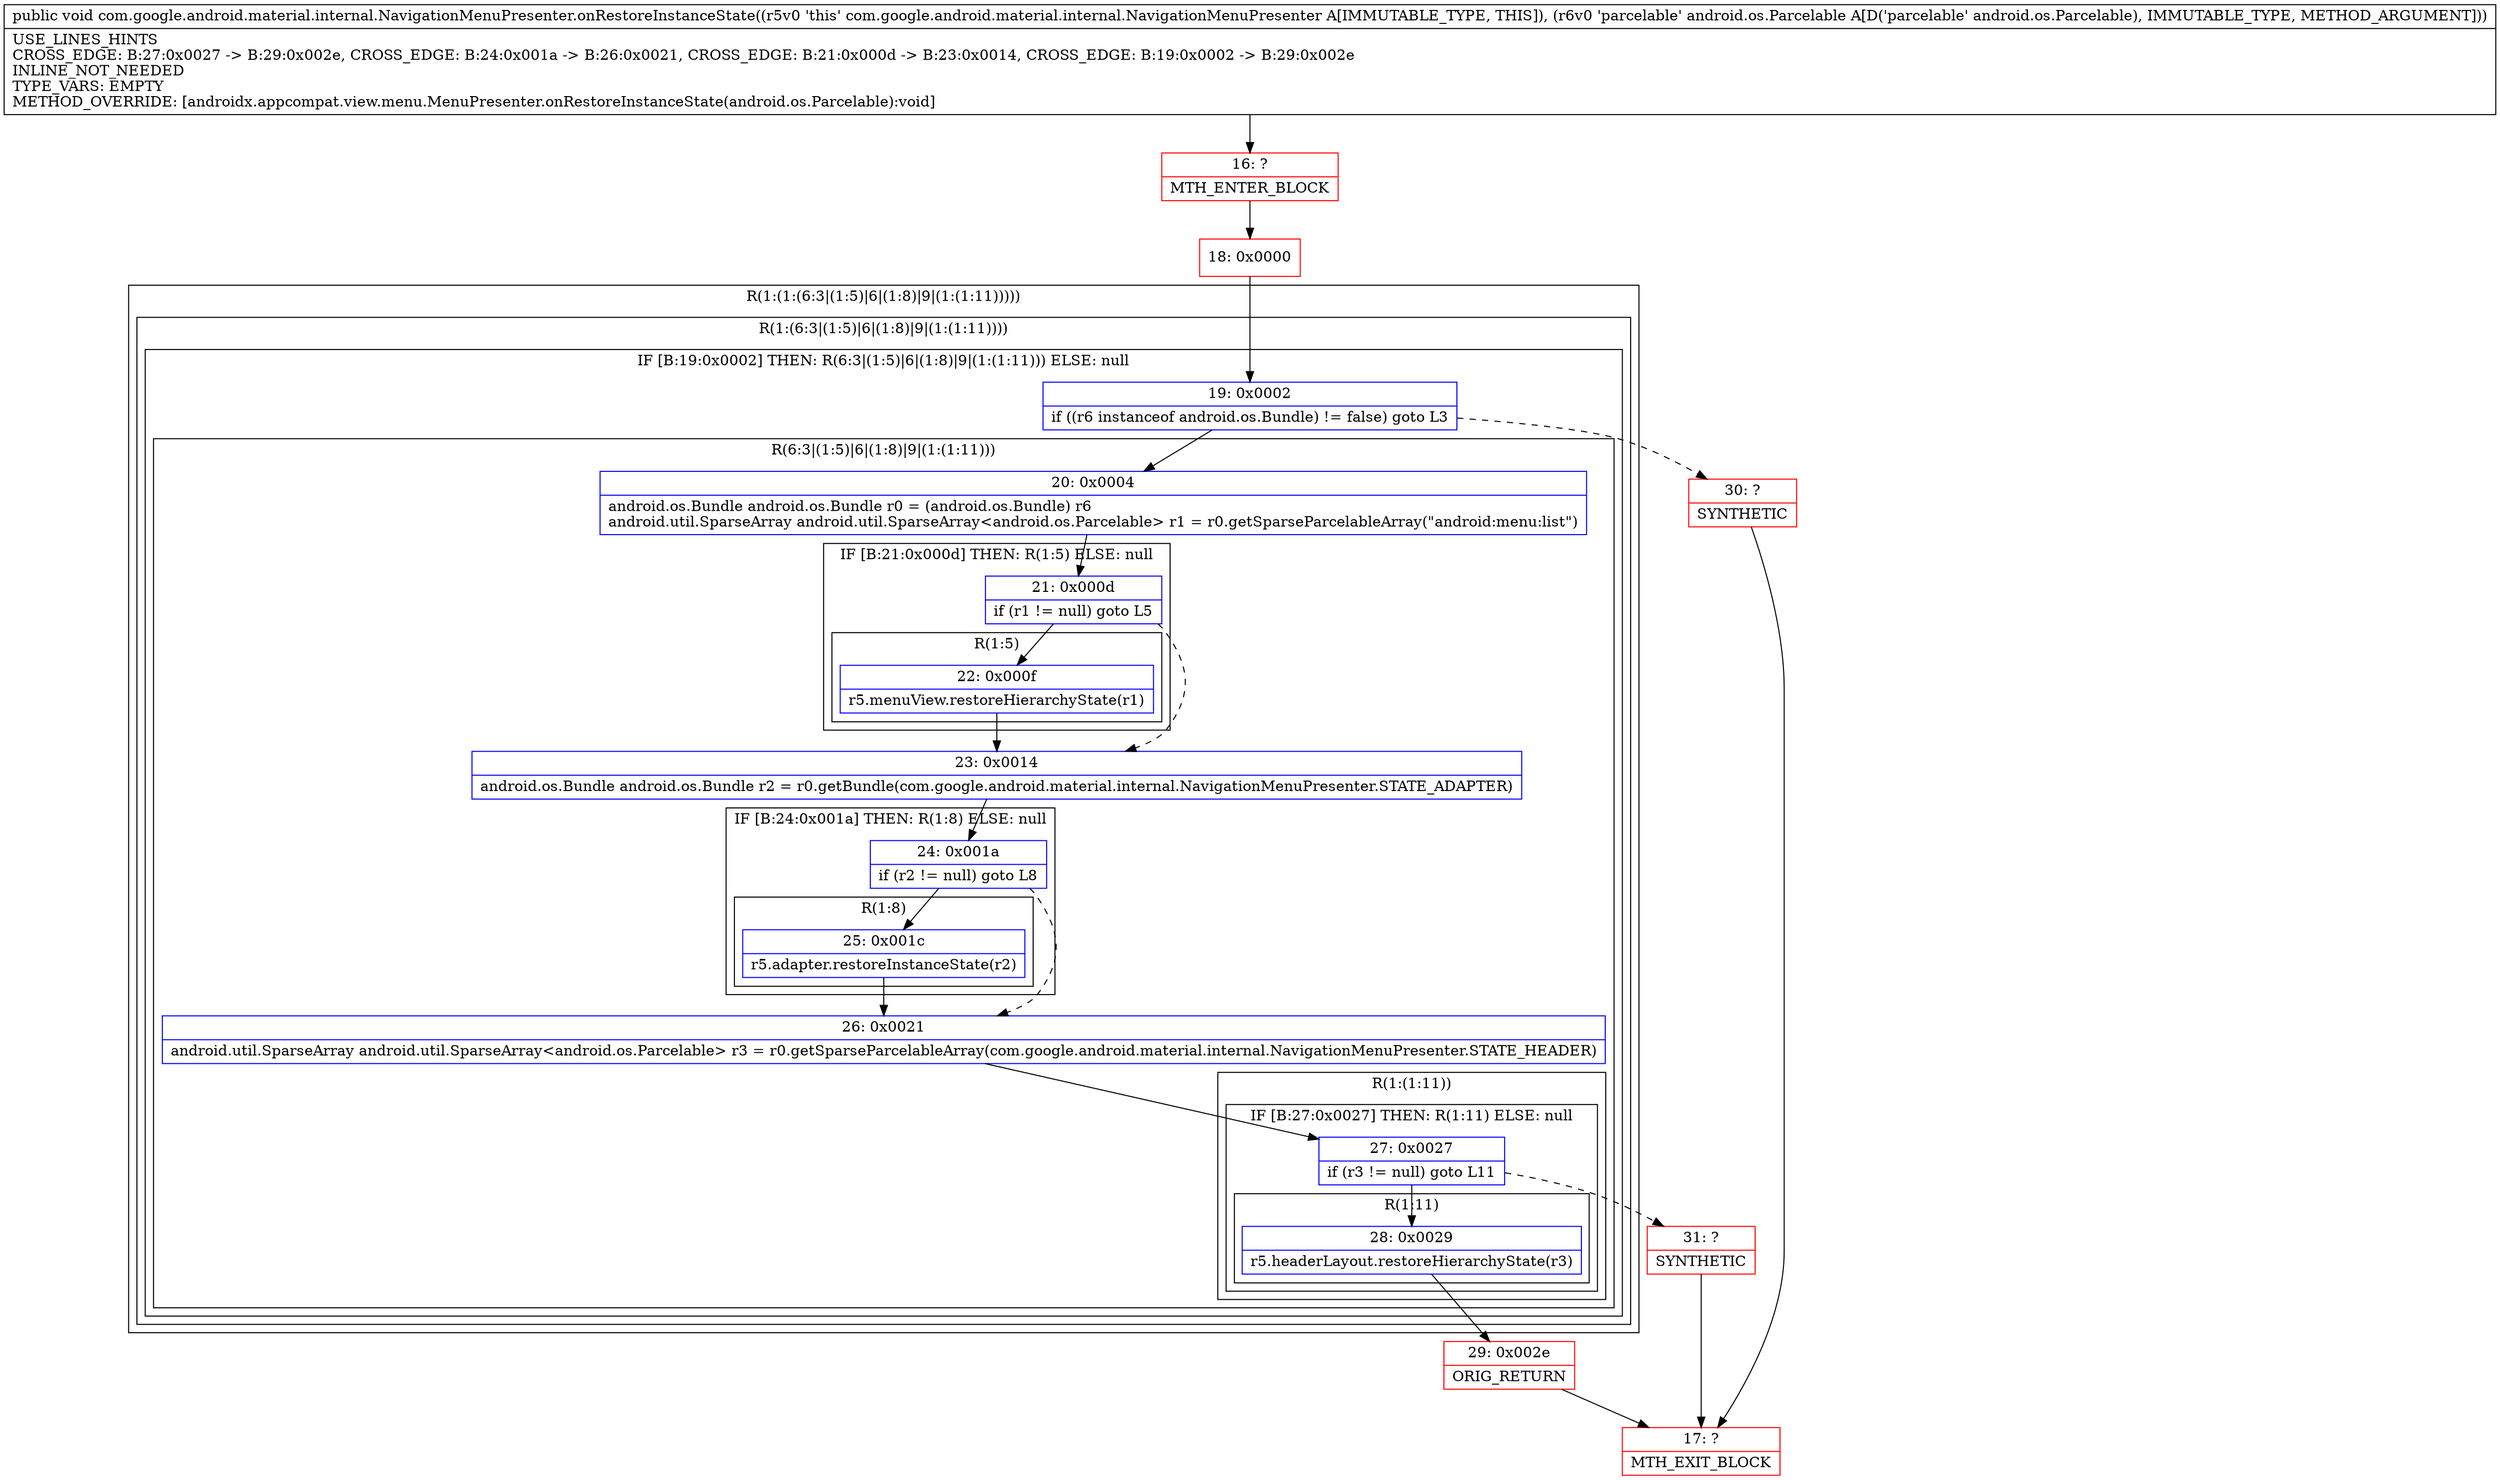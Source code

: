 digraph "CFG forcom.google.android.material.internal.NavigationMenuPresenter.onRestoreInstanceState(Landroid\/os\/Parcelable;)V" {
subgraph cluster_Region_2101734041 {
label = "R(1:(1:(6:3|(1:5)|6|(1:8)|9|(1:(1:11)))))";
node [shape=record,color=blue];
subgraph cluster_Region_1231908741 {
label = "R(1:(6:3|(1:5)|6|(1:8)|9|(1:(1:11))))";
node [shape=record,color=blue];
subgraph cluster_IfRegion_46203130 {
label = "IF [B:19:0x0002] THEN: R(6:3|(1:5)|6|(1:8)|9|(1:(1:11))) ELSE: null";
node [shape=record,color=blue];
Node_19 [shape=record,label="{19\:\ 0x0002|if ((r6 instanceof android.os.Bundle) != false) goto L3\l}"];
subgraph cluster_Region_1057669453 {
label = "R(6:3|(1:5)|6|(1:8)|9|(1:(1:11)))";
node [shape=record,color=blue];
Node_20 [shape=record,label="{20\:\ 0x0004|android.os.Bundle android.os.Bundle r0 = (android.os.Bundle) r6\landroid.util.SparseArray android.util.SparseArray\<android.os.Parcelable\> r1 = r0.getSparseParcelableArray(\"android:menu:list\")\l}"];
subgraph cluster_IfRegion_86203516 {
label = "IF [B:21:0x000d] THEN: R(1:5) ELSE: null";
node [shape=record,color=blue];
Node_21 [shape=record,label="{21\:\ 0x000d|if (r1 != null) goto L5\l}"];
subgraph cluster_Region_145185742 {
label = "R(1:5)";
node [shape=record,color=blue];
Node_22 [shape=record,label="{22\:\ 0x000f|r5.menuView.restoreHierarchyState(r1)\l}"];
}
}
Node_23 [shape=record,label="{23\:\ 0x0014|android.os.Bundle android.os.Bundle r2 = r0.getBundle(com.google.android.material.internal.NavigationMenuPresenter.STATE_ADAPTER)\l}"];
subgraph cluster_IfRegion_1567619535 {
label = "IF [B:24:0x001a] THEN: R(1:8) ELSE: null";
node [shape=record,color=blue];
Node_24 [shape=record,label="{24\:\ 0x001a|if (r2 != null) goto L8\l}"];
subgraph cluster_Region_881216390 {
label = "R(1:8)";
node [shape=record,color=blue];
Node_25 [shape=record,label="{25\:\ 0x001c|r5.adapter.restoreInstanceState(r2)\l}"];
}
}
Node_26 [shape=record,label="{26\:\ 0x0021|android.util.SparseArray android.util.SparseArray\<android.os.Parcelable\> r3 = r0.getSparseParcelableArray(com.google.android.material.internal.NavigationMenuPresenter.STATE_HEADER)\l}"];
subgraph cluster_Region_1757767657 {
label = "R(1:(1:11))";
node [shape=record,color=blue];
subgraph cluster_IfRegion_727265750 {
label = "IF [B:27:0x0027] THEN: R(1:11) ELSE: null";
node [shape=record,color=blue];
Node_27 [shape=record,label="{27\:\ 0x0027|if (r3 != null) goto L11\l}"];
subgraph cluster_Region_420636248 {
label = "R(1:11)";
node [shape=record,color=blue];
Node_28 [shape=record,label="{28\:\ 0x0029|r5.headerLayout.restoreHierarchyState(r3)\l}"];
}
}
}
}
}
}
}
Node_16 [shape=record,color=red,label="{16\:\ ?|MTH_ENTER_BLOCK\l}"];
Node_18 [shape=record,color=red,label="{18\:\ 0x0000}"];
Node_29 [shape=record,color=red,label="{29\:\ 0x002e|ORIG_RETURN\l}"];
Node_17 [shape=record,color=red,label="{17\:\ ?|MTH_EXIT_BLOCK\l}"];
Node_31 [shape=record,color=red,label="{31\:\ ?|SYNTHETIC\l}"];
Node_30 [shape=record,color=red,label="{30\:\ ?|SYNTHETIC\l}"];
MethodNode[shape=record,label="{public void com.google.android.material.internal.NavigationMenuPresenter.onRestoreInstanceState((r5v0 'this' com.google.android.material.internal.NavigationMenuPresenter A[IMMUTABLE_TYPE, THIS]), (r6v0 'parcelable' android.os.Parcelable A[D('parcelable' android.os.Parcelable), IMMUTABLE_TYPE, METHOD_ARGUMENT]))  | USE_LINES_HINTS\lCROSS_EDGE: B:27:0x0027 \-\> B:29:0x002e, CROSS_EDGE: B:24:0x001a \-\> B:26:0x0021, CROSS_EDGE: B:21:0x000d \-\> B:23:0x0014, CROSS_EDGE: B:19:0x0002 \-\> B:29:0x002e\lINLINE_NOT_NEEDED\lTYPE_VARS: EMPTY\lMETHOD_OVERRIDE: [androidx.appcompat.view.menu.MenuPresenter.onRestoreInstanceState(android.os.Parcelable):void]\l}"];
MethodNode -> Node_16;Node_19 -> Node_20;
Node_19 -> Node_30[style=dashed];
Node_20 -> Node_21;
Node_21 -> Node_22;
Node_21 -> Node_23[style=dashed];
Node_22 -> Node_23;
Node_23 -> Node_24;
Node_24 -> Node_25;
Node_24 -> Node_26[style=dashed];
Node_25 -> Node_26;
Node_26 -> Node_27;
Node_27 -> Node_28;
Node_27 -> Node_31[style=dashed];
Node_28 -> Node_29;
Node_16 -> Node_18;
Node_18 -> Node_19;
Node_29 -> Node_17;
Node_31 -> Node_17;
Node_30 -> Node_17;
}


